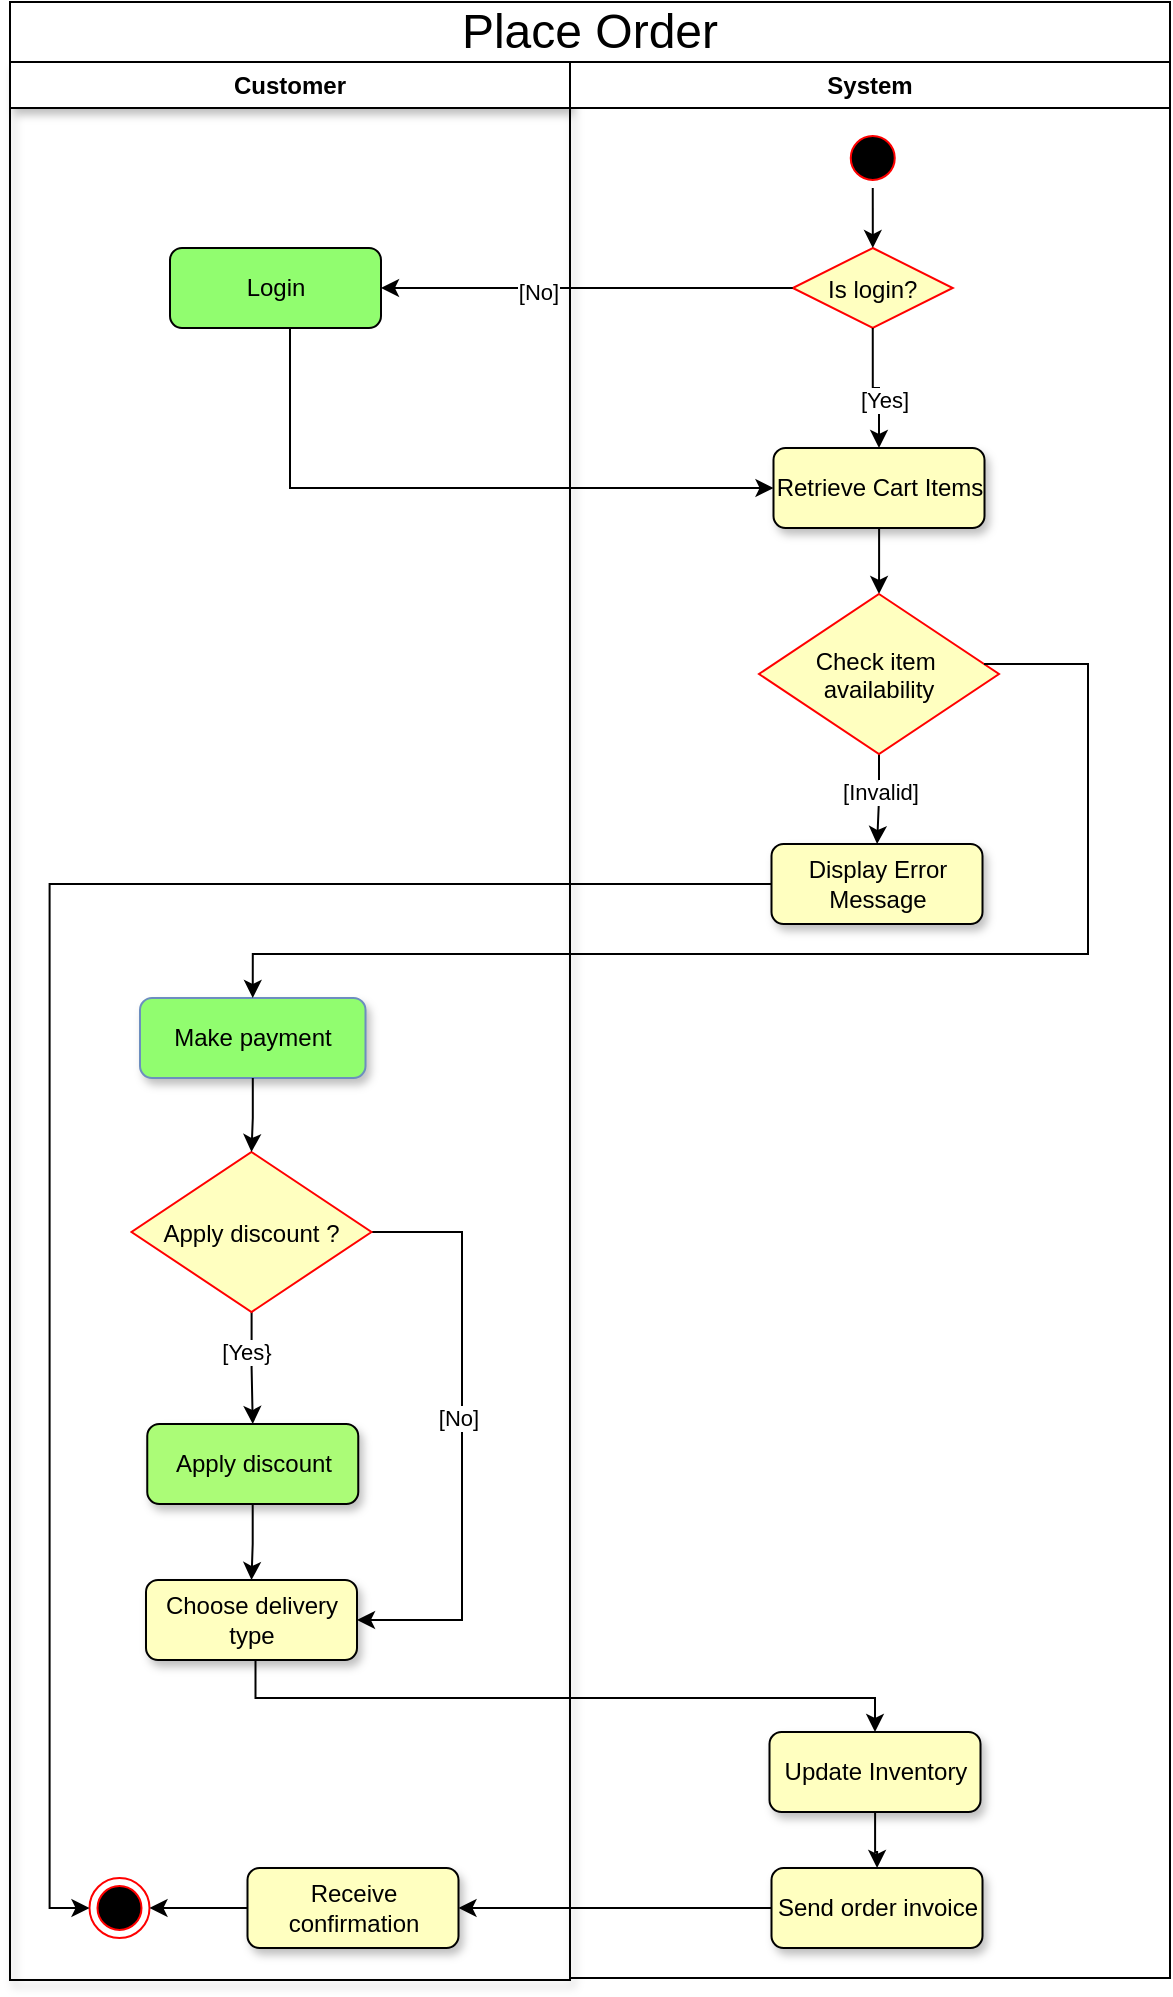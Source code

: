 <mxfile version="24.7.17">
  <diagram name="Page-1" id="rNZ7m0xOj77eA6-q9ir9">
    <mxGraphModel dx="1434" dy="836" grid="1" gridSize="1" guides="1" tooltips="1" connect="1" arrows="1" fold="1" page="1" pageScale="1" pageWidth="413" pageHeight="291" math="0" shadow="0">
      <root>
        <mxCell id="0" />
        <mxCell id="1" parent="0" />
        <mxCell id="4oWhNv5ZwG1E4qyTXh37-1" value="Customer" style="swimlane;whiteSpace=wrap;shadow=1;fillColor=#FFFFFF;" parent="1" vertex="1">
          <mxGeometry x="120" y="130" width="280" height="959" as="geometry" />
        </mxCell>
        <mxCell id="Zlx1YnsdDdp5GL-kJlXy-2" value="Apply discount" style="rounded=1;whiteSpace=wrap;html=1;fillColor=#abfc77;shadow=1;" parent="4oWhNv5ZwG1E4qyTXh37-1" vertex="1">
          <mxGeometry x="68.63" y="681" width="105.5" height="40" as="geometry" />
        </mxCell>
        <mxCell id="Zlx1YnsdDdp5GL-kJlXy-3" value="Choose delivery type" style="rounded=1;whiteSpace=wrap;html=1;fillColor=#FFFFC0;shadow=1;" parent="4oWhNv5ZwG1E4qyTXh37-1" vertex="1">
          <mxGeometry x="68" y="759" width="105.5" height="40" as="geometry" />
        </mxCell>
        <mxCell id="6ufXMCjAE8lvDGGH4oy2-1" value="" style="edgeStyle=orthogonalEdgeStyle;rounded=0;orthogonalLoop=1;jettySize=auto;html=1;" edge="1" parent="4oWhNv5ZwG1E4qyTXh37-1" source="Zlx1YnsdDdp5GL-kJlXy-2" target="Zlx1YnsdDdp5GL-kJlXy-3">
          <mxGeometry relative="1" as="geometry" />
        </mxCell>
        <mxCell id="6ufXMCjAE8lvDGGH4oy2-4" style="edgeStyle=orthogonalEdgeStyle;rounded=0;orthogonalLoop=1;jettySize=auto;html=1;entryX=0.5;entryY=0;entryDx=0;entryDy=0;" edge="1" parent="4oWhNv5ZwG1E4qyTXh37-1" source="6ufXMCjAE8lvDGGH4oy2-2" target="Zlx1YnsdDdp5GL-kJlXy-2">
          <mxGeometry relative="1" as="geometry" />
        </mxCell>
        <mxCell id="6ufXMCjAE8lvDGGH4oy2-6" value="[Yes}" style="edgeLabel;html=1;align=center;verticalAlign=middle;resizable=0;points=[];" vertex="1" connectable="0" parent="6ufXMCjAE8lvDGGH4oy2-4">
          <mxGeometry x="-0.292" y="-3" relative="1" as="geometry">
            <mxPoint as="offset" />
          </mxGeometry>
        </mxCell>
        <mxCell id="6ufXMCjAE8lvDGGH4oy2-5" style="edgeStyle=orthogonalEdgeStyle;rounded=0;orthogonalLoop=1;jettySize=auto;html=1;entryX=1;entryY=0.5;entryDx=0;entryDy=0;" edge="1" parent="4oWhNv5ZwG1E4qyTXh37-1" source="6ufXMCjAE8lvDGGH4oy2-2" target="Zlx1YnsdDdp5GL-kJlXy-3">
          <mxGeometry relative="1" as="geometry">
            <Array as="points">
              <mxPoint x="226" y="585" />
              <mxPoint x="226" y="779" />
            </Array>
          </mxGeometry>
        </mxCell>
        <mxCell id="6ufXMCjAE8lvDGGH4oy2-7" value="[No]" style="edgeLabel;html=1;align=center;verticalAlign=middle;resizable=0;points=[];" vertex="1" connectable="0" parent="6ufXMCjAE8lvDGGH4oy2-5">
          <mxGeometry x="-0.059" y="-2" relative="1" as="geometry">
            <mxPoint as="offset" />
          </mxGeometry>
        </mxCell>
        <mxCell id="6ufXMCjAE8lvDGGH4oy2-2" value="Apply discount ?" style="rhombus;fillColor=#FFFFC0;strokeColor=#ff0000;" vertex="1" parent="4oWhNv5ZwG1E4qyTXh37-1">
          <mxGeometry x="60.75" y="545" width="120" height="80" as="geometry" />
        </mxCell>
        <mxCell id="4oWhNv5ZwG1E4qyTXh37-3" value="System" style="swimlane;whiteSpace=wrap;fillColor=#FFFFFF;" parent="1" vertex="1">
          <mxGeometry x="400" y="130" width="300" height="958" as="geometry" />
        </mxCell>
        <mxCell id="4oWhNv5ZwG1E4qyTXh37-4" value="" style="edgeStyle=orthogonalEdgeStyle;rounded=0;orthogonalLoop=1;jettySize=auto;html=1;fillColor=#FFFFC0;" parent="4oWhNv5ZwG1E4qyTXh37-3" source="4oWhNv5ZwG1E4qyTXh37-5" target="4oWhNv5ZwG1E4qyTXh37-10" edge="1">
          <mxGeometry relative="1" as="geometry" />
        </mxCell>
        <mxCell id="4oWhNv5ZwG1E4qyTXh37-2" value="&lt;span style=&quot;text-wrap-mode: nowrap;&quot;&gt;Login&lt;/span&gt;" style="rounded=1;whiteSpace=wrap;html=1;fillColor=#91fd6f;" parent="4oWhNv5ZwG1E4qyTXh37-3" vertex="1">
          <mxGeometry x="-200" y="93" width="105.5" height="40" as="geometry" />
        </mxCell>
        <mxCell id="4oWhNv5ZwG1E4qyTXh37-5" value="Retrieve Cart Items" style="rounded=1;whiteSpace=wrap;html=1;fillColor=#FFFFC0;shadow=1;" parent="4oWhNv5ZwG1E4qyTXh37-3" vertex="1">
          <mxGeometry x="101.75" y="193" width="105.5" height="40" as="geometry" />
        </mxCell>
        <mxCell id="4oWhNv5ZwG1E4qyTXh37-31" value="" style="ellipse;shape=startState;fillColor=#000000;strokeColor=#ff0000;" parent="4oWhNv5ZwG1E4qyTXh37-3" vertex="1">
          <mxGeometry x="136.38" y="33" width="30" height="30" as="geometry" />
        </mxCell>
        <mxCell id="4oWhNv5ZwG1E4qyTXh37-32" value="Is login?" style="rhombus;fillColor=#FFFFC0;strokeColor=#ff0000;" parent="4oWhNv5ZwG1E4qyTXh37-3" vertex="1">
          <mxGeometry x="111.38" y="93" width="80" height="40" as="geometry" />
        </mxCell>
        <mxCell id="4oWhNv5ZwG1E4qyTXh37-33" value="" style="edgeStyle=orthogonalEdgeStyle;rounded=0;orthogonalLoop=1;jettySize=auto;html=1;fillColor=#FFFFC0;" parent="4oWhNv5ZwG1E4qyTXh37-3" source="4oWhNv5ZwG1E4qyTXh37-31" target="4oWhNv5ZwG1E4qyTXh37-32" edge="1">
          <mxGeometry relative="1" as="geometry" />
        </mxCell>
        <mxCell id="4oWhNv5ZwG1E4qyTXh37-34" style="edgeStyle=orthogonalEdgeStyle;rounded=0;orthogonalLoop=1;jettySize=auto;html=1;entryX=0.5;entryY=0;entryDx=0;entryDy=0;exitX=0.5;exitY=1;exitDx=0;exitDy=0;fillColor=#FFFFC0;" parent="4oWhNv5ZwG1E4qyTXh37-3" source="4oWhNv5ZwG1E4qyTXh37-32" target="4oWhNv5ZwG1E4qyTXh37-5" edge="1">
          <mxGeometry relative="1" as="geometry">
            <mxPoint x="40" y="273" as="targetPoint" />
            <mxPoint x="40" y="153" as="sourcePoint" />
          </mxGeometry>
        </mxCell>
        <mxCell id="4oWhNv5ZwG1E4qyTXh37-35" value="[Yes]" style="edgeLabel;html=1;align=center;verticalAlign=middle;resizable=0;points=[];fillColor=#FFFFC0;" parent="4oWhNv5ZwG1E4qyTXh37-34" vertex="1" connectable="0">
          <mxGeometry x="0.244" y="2" relative="1" as="geometry">
            <mxPoint as="offset" />
          </mxGeometry>
        </mxCell>
        <mxCell id="4oWhNv5ZwG1E4qyTXh37-36" style="edgeStyle=orthogonalEdgeStyle;rounded=0;orthogonalLoop=1;jettySize=auto;html=1;entryX=1;entryY=0.5;entryDx=0;entryDy=0;exitX=0;exitY=0.5;exitDx=0;exitDy=0;fillColor=#FFFFC0;" parent="4oWhNv5ZwG1E4qyTXh37-3" source="4oWhNv5ZwG1E4qyTXh37-32" target="4oWhNv5ZwG1E4qyTXh37-2" edge="1">
          <mxGeometry relative="1" as="geometry">
            <mxPoint x="50" y="253" as="targetPoint" />
            <mxPoint x="50" y="133" as="sourcePoint" />
          </mxGeometry>
        </mxCell>
        <mxCell id="4oWhNv5ZwG1E4qyTXh37-37" value="[No]" style="edgeLabel;html=1;align=center;verticalAlign=middle;resizable=0;points=[];fillColor=#FFFFC0;" parent="4oWhNv5ZwG1E4qyTXh37-36" vertex="1" connectable="0">
          <mxGeometry x="0.244" y="2" relative="1" as="geometry">
            <mxPoint as="offset" />
          </mxGeometry>
        </mxCell>
        <mxCell id="4oWhNv5ZwG1E4qyTXh37-38" style="edgeStyle=orthogonalEdgeStyle;rounded=0;orthogonalLoop=1;jettySize=auto;html=1;entryX=0;entryY=0.5;entryDx=0;entryDy=0;fillColor=#FFFFC0;" parent="4oWhNv5ZwG1E4qyTXh37-3" source="4oWhNv5ZwG1E4qyTXh37-2" target="4oWhNv5ZwG1E4qyTXh37-5" edge="1">
          <mxGeometry relative="1" as="geometry">
            <Array as="points">
              <mxPoint x="-140" y="213" />
            </Array>
          </mxGeometry>
        </mxCell>
        <mxCell id="4oWhNv5ZwG1E4qyTXh37-16" value="Receive confirmation" style="rounded=1;whiteSpace=wrap;html=1;fillColor=#FFFFC0;shadow=1;" parent="4oWhNv5ZwG1E4qyTXh37-3" vertex="1">
          <mxGeometry x="-161.25" y="903" width="105.5" height="40" as="geometry" />
        </mxCell>
        <mxCell id="4oWhNv5ZwG1E4qyTXh37-8" style="edgeStyle=orthogonalEdgeStyle;rounded=0;orthogonalLoop=1;jettySize=auto;html=1;fillColor=#FFFFC0;" parent="4oWhNv5ZwG1E4qyTXh37-3" source="4oWhNv5ZwG1E4qyTXh37-10" target="4oWhNv5ZwG1E4qyTXh37-11" edge="1">
          <mxGeometry relative="1" as="geometry" />
        </mxCell>
        <mxCell id="4oWhNv5ZwG1E4qyTXh37-9" value="[Invalid]" style="edgeLabel;html=1;align=center;verticalAlign=middle;resizable=0;points=[];fillColor=#FFFFC0;" parent="4oWhNv5ZwG1E4qyTXh37-8" vertex="1" connectable="0">
          <mxGeometry x="-0.191" relative="1" as="geometry">
            <mxPoint as="offset" />
          </mxGeometry>
        </mxCell>
        <mxCell id="4oWhNv5ZwG1E4qyTXh37-10" value="Check item &#xa;availability" style="rhombus;fillColor=#FFFFC0;strokeColor=#ff0000;" parent="4oWhNv5ZwG1E4qyTXh37-3" vertex="1">
          <mxGeometry x="94.5" y="266" width="120" height="80" as="geometry" />
        </mxCell>
        <mxCell id="4oWhNv5ZwG1E4qyTXh37-14" value="" style="ellipse;shape=endState;fillColor=#000000;strokeColor=#ff0000" parent="4oWhNv5ZwG1E4qyTXh37-3" vertex="1">
          <mxGeometry x="-240.25" y="908" width="30" height="30" as="geometry" />
        </mxCell>
        <mxCell id="4oWhNv5ZwG1E4qyTXh37-17" value="Send order&amp;nbsp;&lt;span style=&quot;line-height: 115%;&quot;&gt;&lt;font style=&quot;font-size: 12px;&quot;&gt;invoice&lt;/font&gt;&lt;/span&gt;" style="rounded=1;whiteSpace=wrap;html=1;fillColor=#FFFFC0;shadow=1;" parent="4oWhNv5ZwG1E4qyTXh37-3" vertex="1">
          <mxGeometry x="100.75" y="903" width="105.5" height="40" as="geometry" />
        </mxCell>
        <mxCell id="4oWhNv5ZwG1E4qyTXh37-18" value="" style="edgeStyle=orthogonalEdgeStyle;rounded=0;orthogonalLoop=1;jettySize=auto;html=1;fillColor=#FFFFC0;" parent="4oWhNv5ZwG1E4qyTXh37-3" source="4oWhNv5ZwG1E4qyTXh37-19" target="4oWhNv5ZwG1E4qyTXh37-17" edge="1">
          <mxGeometry relative="1" as="geometry" />
        </mxCell>
        <mxCell id="4oWhNv5ZwG1E4qyTXh37-19" value="Update Inventory" style="rounded=1;whiteSpace=wrap;html=1;fillColor=#FFFFC0;shadow=1;" parent="4oWhNv5ZwG1E4qyTXh37-3" vertex="1">
          <mxGeometry x="99.75" y="835" width="105.5" height="40" as="geometry" />
        </mxCell>
        <mxCell id="4oWhNv5ZwG1E4qyTXh37-21" style="edgeStyle=orthogonalEdgeStyle;rounded=0;orthogonalLoop=1;jettySize=auto;html=1;entryX=0;entryY=0.5;entryDx=0;entryDy=0;exitX=0;exitY=0.5;exitDx=0;exitDy=0;fillColor=#FFFFC0;" parent="4oWhNv5ZwG1E4qyTXh37-3" source="4oWhNv5ZwG1E4qyTXh37-11" target="4oWhNv5ZwG1E4qyTXh37-14" edge="1">
          <mxGeometry relative="1" as="geometry">
            <mxPoint x="-206" y="301" as="sourcePoint" />
            <mxPoint x="-246" y="1007" as="targetPoint" />
          </mxGeometry>
        </mxCell>
        <mxCell id="4oWhNv5ZwG1E4qyTXh37-24" value="Make payment" style="rounded=1;whiteSpace=wrap;html=1;fillColor=#91fd6f;shadow=1;strokeColor=#6c8ebf;" parent="4oWhNv5ZwG1E4qyTXh37-3" vertex="1">
          <mxGeometry x="-215" y="468" width="112.75" height="40" as="geometry" />
        </mxCell>
        <mxCell id="4oWhNv5ZwG1E4qyTXh37-11" value="Display Error Message" style="rounded=1;whiteSpace=wrap;html=1;fillColor=#FFFFC0;shadow=1;" parent="4oWhNv5ZwG1E4qyTXh37-3" vertex="1">
          <mxGeometry x="100.75" y="391" width="105.5" height="40" as="geometry" />
        </mxCell>
        <mxCell id="Zlx1YnsdDdp5GL-kJlXy-1" style="edgeStyle=orthogonalEdgeStyle;rounded=0;orthogonalLoop=1;jettySize=auto;html=1;entryX=0.5;entryY=0;entryDx=0;entryDy=0;" parent="4oWhNv5ZwG1E4qyTXh37-3" source="4oWhNv5ZwG1E4qyTXh37-10" target="4oWhNv5ZwG1E4qyTXh37-24" edge="1">
          <mxGeometry relative="1" as="geometry">
            <Array as="points">
              <mxPoint x="259" y="301" />
              <mxPoint x="259" y="446" />
              <mxPoint x="-159" y="446" />
            </Array>
          </mxGeometry>
        </mxCell>
        <mxCell id="4oWhNv5ZwG1E4qyTXh37-15" style="edgeStyle=orthogonalEdgeStyle;rounded=0;orthogonalLoop=1;jettySize=auto;html=1;entryX=1;entryY=0.5;entryDx=0;entryDy=0;fillColor=#FFFFC0;" parent="4oWhNv5ZwG1E4qyTXh37-3" source="4oWhNv5ZwG1E4qyTXh37-16" target="4oWhNv5ZwG1E4qyTXh37-14" edge="1">
          <mxGeometry relative="1" as="geometry" />
        </mxCell>
        <mxCell id="4oWhNv5ZwG1E4qyTXh37-20" style="edgeStyle=orthogonalEdgeStyle;rounded=0;orthogonalLoop=1;jettySize=auto;html=1;entryX=1;entryY=0.5;entryDx=0;entryDy=0;fillColor=#FFFFC0;" parent="4oWhNv5ZwG1E4qyTXh37-3" source="4oWhNv5ZwG1E4qyTXh37-17" target="4oWhNv5ZwG1E4qyTXh37-16" edge="1">
          <mxGeometry relative="1" as="geometry" />
        </mxCell>
        <mxCell id="4oWhNv5ZwG1E4qyTXh37-39" value="&lt;span style=&quot;text-wrap: nowrap;&quot;&gt;&lt;font style=&quot;font-size: 24px;&quot;&gt;Place Order&lt;/font&gt;&lt;/span&gt;" style="rounded=0;whiteSpace=wrap;html=1;" parent="1" vertex="1">
          <mxGeometry x="120" y="100" width="580" height="30" as="geometry" />
        </mxCell>
        <mxCell id="Zlx1YnsdDdp5GL-kJlXy-7" style="edgeStyle=orthogonalEdgeStyle;rounded=0;orthogonalLoop=1;jettySize=auto;html=1;entryX=0.5;entryY=0;entryDx=0;entryDy=0;" parent="1" source="Zlx1YnsdDdp5GL-kJlXy-3" target="4oWhNv5ZwG1E4qyTXh37-19" edge="1">
          <mxGeometry relative="1" as="geometry">
            <Array as="points">
              <mxPoint x="242.75" y="948" />
              <mxPoint x="552.75" y="948" />
            </Array>
          </mxGeometry>
        </mxCell>
        <mxCell id="6ufXMCjAE8lvDGGH4oy2-3" style="edgeStyle=orthogonalEdgeStyle;rounded=0;orthogonalLoop=1;jettySize=auto;html=1;entryX=0.5;entryY=0;entryDx=0;entryDy=0;" edge="1" parent="1" source="4oWhNv5ZwG1E4qyTXh37-24" target="6ufXMCjAE8lvDGGH4oy2-2">
          <mxGeometry relative="1" as="geometry" />
        </mxCell>
      </root>
    </mxGraphModel>
  </diagram>
</mxfile>
